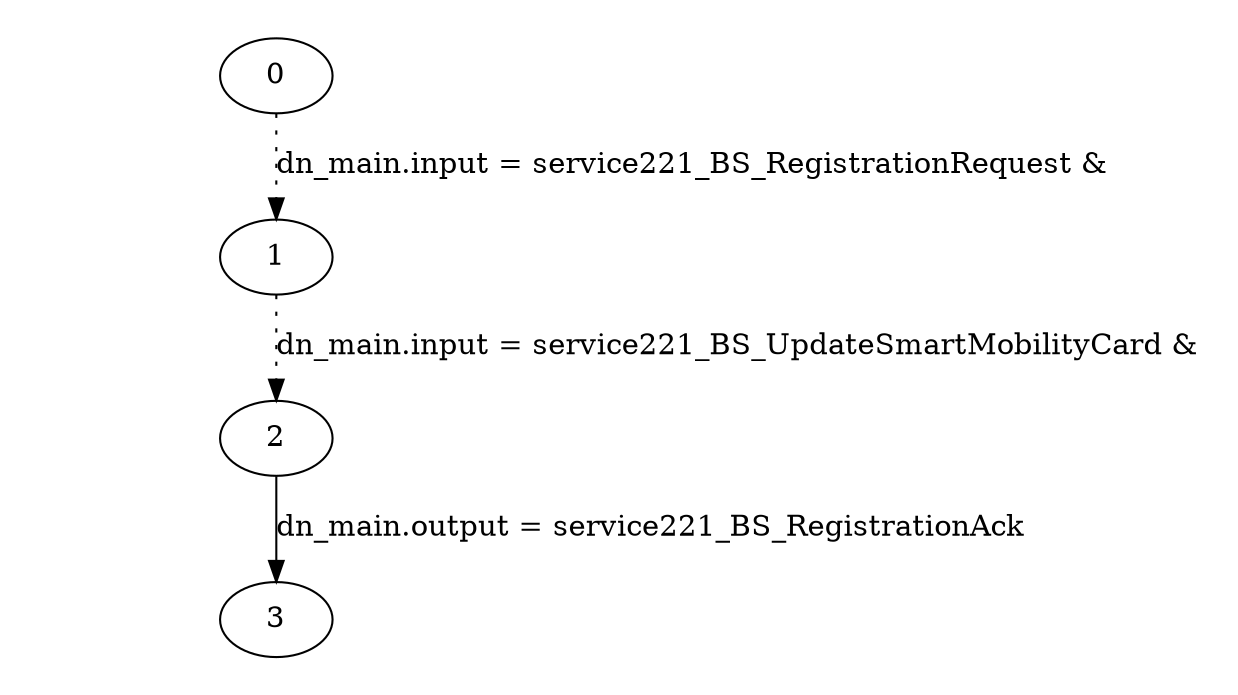 digraph plan_fsm {
ratio="1.3";
margin="0.2";
size="8.0,11.4";
"0" -> "1" [style=dotted label="dn_main.input = service221_BS_RegistrationRequest &\n"]
"1" -> "2" [style=dotted label="dn_main.input = service221_BS_UpdateSmartMobilityCard &\n"]
"2" -> "3" [label="dn_main.output = service221_BS_RegistrationAck"]
}

